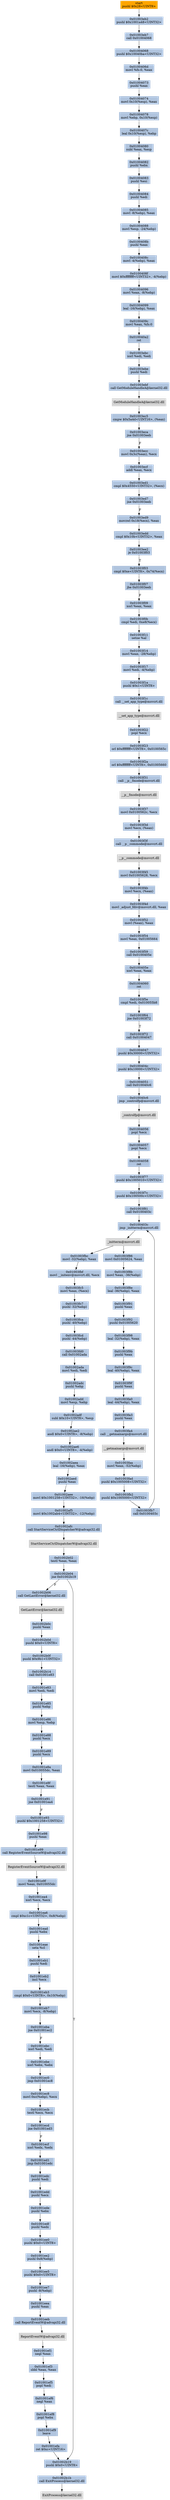 digraph G {
node[shape=rectangle,style=filled,fillcolor=lightsteelblue,color=lightsteelblue]
bgcolor="transparent"
a0x01003eb0pushl_0x28UINT8[label="start\npushl $0x28<UINT8>",color="lightgrey",fillcolor="orange"];
a0x01003eb2pushl_0x1001a48UINT32[label="0x01003eb2\npushl $0x1001a48<UINT32>"];
a0x01003eb7call_0x01004068[label="0x01003eb7\ncall 0x01004068"];
a0x01004068pushl_0x10040baUINT32[label="0x01004068\npushl $0x10040ba<UINT32>"];
a0x0100406dmovl_fs_0_eax[label="0x0100406d\nmovl %fs:0, %eax"];
a0x01004073pushl_eax[label="0x01004073\npushl %eax"];
a0x01004074movl_0x10esp__eax[label="0x01004074\nmovl 0x10(%esp), %eax"];
a0x01004078movl_ebp_0x10esp_[label="0x01004078\nmovl %ebp, 0x10(%esp)"];
a0x0100407cleal_0x10esp__ebp[label="0x0100407c\nleal 0x10(%esp), %ebp"];
a0x01004080subl_eax_esp[label="0x01004080\nsubl %eax, %esp"];
a0x01004082pushl_ebx[label="0x01004082\npushl %ebx"];
a0x01004083pushl_esi[label="0x01004083\npushl %esi"];
a0x01004084pushl_edi[label="0x01004084\npushl %edi"];
a0x01004085movl__8ebp__eax[label="0x01004085\nmovl -8(%ebp), %eax"];
a0x01004088movl_esp__24ebp_[label="0x01004088\nmovl %esp, -24(%ebp)"];
a0x0100408bpushl_eax[label="0x0100408b\npushl %eax"];
a0x0100408cmovl__4ebp__eax[label="0x0100408c\nmovl -4(%ebp), %eax"];
a0x0100408fmovl_0xffffffffUINT32__4ebp_[label="0x0100408f\nmovl $0xffffffff<UINT32>, -4(%ebp)"];
a0x01004096movl_eax__8ebp_[label="0x01004096\nmovl %eax, -8(%ebp)"];
a0x01004099leal__16ebp__eax[label="0x01004099\nleal -16(%ebp), %eax"];
a0x0100409cmovl_eax_fs_0[label="0x0100409c\nmovl %eax, %fs:0"];
a0x010040a2ret[label="0x010040a2\nret"];
a0x01003ebcxorl_edi_edi[label="0x01003ebc\nxorl %edi, %edi"];
a0x01003ebepushl_edi[label="0x01003ebe\npushl %edi"];
a0x01003ebfcall_GetModuleHandleA_kernel32_dll[label="0x01003ebf\ncall GetModuleHandleA@kernel32.dll"];
GetModuleHandleA_kernel32_dll[label="GetModuleHandleA@kernel32.dll",color="lightgrey",fillcolor="lightgrey"];
a0x01003ec5cmpw_0x5a4dUINT16_eax_[label="0x01003ec5\ncmpw $0x5a4d<UINT16>, (%eax)"];
a0x01003ecajne_0x01003eeb[label="0x01003eca\njne 0x01003eeb"];
a0x01003eccmovl_0x3ceax__ecx[label="0x01003ecc\nmovl 0x3c(%eax), %ecx"];
a0x01003ecfaddl_eax_ecx[label="0x01003ecf\naddl %eax, %ecx"];
a0x01003ed1cmpl_0x4550UINT32_ecx_[label="0x01003ed1\ncmpl $0x4550<UINT32>, (%ecx)"];
a0x01003ed7jne_0x01003eeb[label="0x01003ed7\njne 0x01003eeb"];
a0x01003ed9movzwl_0x18ecx__eax[label="0x01003ed9\nmovzwl 0x18(%ecx), %eax"];
a0x01003eddcmpl_0x10bUINT32_eax[label="0x01003edd\ncmpl $0x10b<UINT32>, %eax"];
a0x01003ee2je_0x01003f03[label="0x01003ee2\nje 0x01003f03"];
a0x01003f03cmpl_0xeUINT8_0x74ecx_[label="0x01003f03\ncmpl $0xe<UINT8>, 0x74(%ecx)"];
a0x01003f07jbe_0x01003eeb[label="0x01003f07\njbe 0x01003eeb"];
a0x01003f09xorl_eax_eax[label="0x01003f09\nxorl %eax, %eax"];
a0x01003f0bcmpl_edi_0xe8ecx_[label="0x01003f0b\ncmpl %edi, 0xe8(%ecx)"];
a0x01003f11setne_al[label="0x01003f11\nsetne %al"];
a0x01003f14movl_eax__28ebp_[label="0x01003f14\nmovl %eax, -28(%ebp)"];
a0x01003f17movl_edi__4ebp_[label="0x01003f17\nmovl %edi, -4(%ebp)"];
a0x01003f1apushl_0x1UINT8[label="0x01003f1a\npushl $0x1<UINT8>"];
a0x01003f1ccall___set_app_type_msvcrt_dll[label="0x01003f1c\ncall __set_app_type@msvcrt.dll"];
a__set_app_type_msvcrt_dll[label="__set_app_type@msvcrt.dll",color="lightgrey",fillcolor="lightgrey"];
a0x01003f22popl_ecx[label="0x01003f22\npopl %ecx"];
a0x01003f23orl_0xffffffffUINT8_0x0100565c[label="0x01003f23\norl $0xffffffff<UINT8>, 0x0100565c"];
a0x01003f2aorl_0xffffffffUINT8_0x01005660[label="0x01003f2a\norl $0xffffffff<UINT8>, 0x01005660"];
a0x01003f31call___p__fmode_msvcrt_dll[label="0x01003f31\ncall __p__fmode@msvcrt.dll"];
a__p__fmode_msvcrt_dll[label="__p__fmode@msvcrt.dll",color="lightgrey",fillcolor="lightgrey"];
a0x01003f37movl_0x0100562c_ecx[label="0x01003f37\nmovl 0x0100562c, %ecx"];
a0x01003f3dmovl_ecx_eax_[label="0x01003f3d\nmovl %ecx, (%eax)"];
a0x01003f3fcall___p__commode_msvcrt_dll[label="0x01003f3f\ncall __p__commode@msvcrt.dll"];
a__p__commode_msvcrt_dll[label="__p__commode@msvcrt.dll",color="lightgrey",fillcolor="lightgrey"];
a0x01003f45movl_0x01005628_ecx[label="0x01003f45\nmovl 0x01005628, %ecx"];
a0x01003f4bmovl_ecx_eax_[label="0x01003f4b\nmovl %ecx, (%eax)"];
a0x01003f4dmovl__adjust_fdiv_msvcrt_dll_eax[label="0x01003f4d\nmovl _adjust_fdiv@msvcrt.dll, %eax"];
a0x01003f52movl_eax__eax[label="0x01003f52\nmovl (%eax), %eax"];
a0x01003f54movl_eax_0x01005664[label="0x01003f54\nmovl %eax, 0x01005664"];
a0x01003f59call_0x0100405e[label="0x01003f59\ncall 0x0100405e"];
a0x0100405exorl_eax_eax[label="0x0100405e\nxorl %eax, %eax"];
a0x01004060ret[label="0x01004060\nret"];
a0x01003f5ecmpl_edi_0x010055b8[label="0x01003f5e\ncmpl %edi, 0x010055b8"];
a0x01003f64jne_0x01003f72[label="0x01003f64\njne 0x01003f72"];
a0x01003f72call_0x01004047[label="0x01003f72\ncall 0x01004047"];
a0x01004047pushl_0x30000UINT32[label="0x01004047\npushl $0x30000<UINT32>"];
a0x0100404cpushl_0x10000UINT32[label="0x0100404c\npushl $0x10000<UINT32>"];
a0x01004051call_0x010040c6[label="0x01004051\ncall 0x010040c6"];
a0x010040c6jmp__controlfp_msvcrt_dll[label="0x010040c6\njmp _controlfp@msvcrt.dll"];
a_controlfp_msvcrt_dll[label="_controlfp@msvcrt.dll",color="lightgrey",fillcolor="lightgrey"];
a0x01004056popl_ecx[label="0x01004056\npopl %ecx"];
a0x01004057popl_ecx[label="0x01004057\npopl %ecx"];
a0x01004058ret[label="0x01004058\nret"];
a0x01003f77pushl_0x1005010UINT32[label="0x01003f77\npushl $0x1005010<UINT32>"];
a0x01003f7cpushl_0x100500cUINT32[label="0x01003f7c\npushl $0x100500c<UINT32>"];
a0x01003f81call_0x0100403c[label="0x01003f81\ncall 0x0100403c"];
a0x0100403cjmp__initterm_msvcrt_dll[label="0x0100403c\njmp _initterm@msvcrt.dll"];
a_initterm_msvcrt_dll[label="_initterm@msvcrt.dll",color="lightgrey",fillcolor="lightgrey"];
a0x01003f86movl_0x01005624_eax[label="0x01003f86\nmovl 0x01005624, %eax"];
a0x01003f8bmovl_eax__36ebp_[label="0x01003f8b\nmovl %eax, -36(%ebp)"];
a0x01003f8eleal__36ebp__eax[label="0x01003f8e\nleal -36(%ebp), %eax"];
a0x01003f91pushl_eax[label="0x01003f91\npushl %eax"];
a0x01003f92pushl_0x01005620[label="0x01003f92\npushl 0x01005620"];
a0x01003f98leal__32ebp__eax[label="0x01003f98\nleal -32(%ebp), %eax"];
a0x01003f9bpushl_eax[label="0x01003f9b\npushl %eax"];
a0x01003f9cleal__40ebp__eax[label="0x01003f9c\nleal -40(%ebp), %eax"];
a0x01003f9fpushl_eax[label="0x01003f9f\npushl %eax"];
a0x01003fa0leal__44ebp__eax[label="0x01003fa0\nleal -44(%ebp), %eax"];
a0x01003fa3pushl_eax[label="0x01003fa3\npushl %eax"];
a0x01003fa4call___getmainargs_msvcrt_dll[label="0x01003fa4\ncall __getmainargs@msvcrt.dll"];
a__getmainargs_msvcrt_dll[label="__getmainargs@msvcrt.dll",color="lightgrey",fillcolor="lightgrey"];
a0x01003faamovl_eax__52ebp_[label="0x01003faa\nmovl %eax, -52(%ebp)"];
a0x01003fadpushl_0x1005008UINT32[label="0x01003fad\npushl $0x1005008<UINT32>"];
a0x01003fb2pushl_0x1005000UINT32[label="0x01003fb2\npushl $0x1005000<UINT32>"];
a0x01003fb7call_0x0100403c[label="0x01003fb7\ncall 0x0100403c"];
a0x01003fbcmovl__32ebp__eax[label="0x01003fbc\nmovl -32(%ebp), %eax"];
a0x01003fbfmovl___initenv_msvcrt_dll_ecx[label="0x01003fbf\nmovl __initenv@msvcrt.dll, %ecx"];
a0x01003fc5movl_eax_ecx_[label="0x01003fc5\nmovl %eax, (%ecx)"];
a0x01003fc7pushl__32ebp_[label="0x01003fc7\npushl -32(%ebp)"];
a0x01003fcapushl__40ebp_[label="0x01003fca\npushl -40(%ebp)"];
a0x01003fcdpushl__44ebp_[label="0x01003fcd\npushl -44(%ebp)"];
a0x01003fd0call_0x01002ada[label="0x01003fd0\ncall 0x01002ada"];
a0x01002adamovl_edi_edi[label="0x01002ada\nmovl %edi, %edi"];
a0x01002adcpushl_ebp[label="0x01002adc\npushl %ebp"];
a0x01002addmovl_esp_ebp[label="0x01002add\nmovl %esp, %ebp"];
a0x01002adfsubl_0x10UINT8_esp[label="0x01002adf\nsubl $0x10<UINT8>, %esp"];
a0x01002ae2andl_0x0UINT8__8ebp_[label="0x01002ae2\nandl $0x0<UINT8>, -8(%ebp)"];
a0x01002ae6andl_0x0UINT8__4ebp_[label="0x01002ae6\nandl $0x0<UINT8>, -4(%ebp)"];
a0x01002aealeal__16ebp__eax[label="0x01002aea\nleal -16(%ebp), %eax"];
a0x01002aedpushl_eax[label="0x01002aed\npushl %eax"];
a0x01002aeemovl_0x1001258UINT32__16ebp_[label="0x01002aee\nmovl $0x1001258<UINT32>, -16(%ebp)"];
a0x01002af5movl_0x1002ab4UINT32__12ebp_[label="0x01002af5\nmovl $0x1002ab4<UINT32>, -12(%ebp)"];
a0x01002afccall_StartServiceCtrlDispatcherW_advapi32_dll[label="0x01002afc\ncall StartServiceCtrlDispatcherW@advapi32.dll"];
StartServiceCtrlDispatcherW_advapi32_dll[label="StartServiceCtrlDispatcherW@advapi32.dll",color="lightgrey",fillcolor="lightgrey"];
a0x01002b02testl_eax_eax[label="0x01002b02\ntestl %eax, %eax"];
a0x01002b04jne_0x01002b19[label="0x01002b04\njne 0x01002b19"];
a0x01002b06call_GetLastError_kernel32_dll[label="0x01002b06\ncall GetLastError@kernel32.dll"];
a0x01002b19pushl_0x0UINT8[label="0x01002b19\npushl $0x0<UINT8>"];
a0x01002b1bcall_ExitProcess_kernel32_dll[label="0x01002b1b\ncall ExitProcess@kernel32.dll"];
ExitProcess_kernel32_dll[label="ExitProcess@kernel32.dll",color="lightgrey",fillcolor="lightgrey"];
GetLastError_kernel32_dll[label="GetLastError@kernel32.dll",color="lightgrey",fillcolor="lightgrey"];
a0x01002b0cpushl_eax[label="0x01002b0c\npushl %eax"];
a0x01002b0dpushl_0x0UINT8[label="0x01002b0d\npushl $0x0<UINT8>"];
a0x01002b0fpushl_0x9b1UINT32[label="0x01002b0f\npushl $0x9b1<UINT32>"];
a0x01002b14call_0x01001e83[label="0x01002b14\ncall 0x01001e83"];
a0x01001e83movl_edi_edi[label="0x01001e83\nmovl %edi, %edi"];
a0x01001e85pushl_ebp[label="0x01001e85\npushl %ebp"];
a0x01001e86movl_esp_ebp[label="0x01001e86\nmovl %esp, %ebp"];
a0x01001e88pushl_ecx[label="0x01001e88\npushl %ecx"];
a0x01001e89pushl_ecx[label="0x01001e89\npushl %ecx"];
a0x01001e8amovl_0x010055dc_eax[label="0x01001e8a\nmovl 0x010055dc, %eax"];
a0x01001e8ftestl_eax_eax[label="0x01001e8f\ntestl %eax, %eax"];
a0x01001e91jne_0x01001ea4[label="0x01001e91\njne 0x01001ea4"];
a0x01001e93pushl_0x1001258UINT32[label="0x01001e93\npushl $0x1001258<UINT32>"];
a0x01001e98pushl_eax[label="0x01001e98\npushl %eax"];
a0x01001e99call_RegisterEventSourceW_advapi32_dll[label="0x01001e99\ncall RegisterEventSourceW@advapi32.dll"];
RegisterEventSourceW_advapi32_dll[label="RegisterEventSourceW@advapi32.dll",color="lightgrey",fillcolor="lightgrey"];
a0x01001e9fmovl_eax_0x010055dc[label="0x01001e9f\nmovl %eax, 0x010055dc"];
a0x01001ea4xorl_ecx_ecx[label="0x01001ea4\nxorl %ecx, %ecx"];
a0x01001ea6cmpl_0xc1cUINT32_0x8ebp_[label="0x01001ea6\ncmpl $0xc1c<UINT32>, 0x8(%ebp)"];
a0x01001eadpushl_ebx[label="0x01001ead\npushl %ebx"];
a0x01001eaeseta_cl[label="0x01001eae\nseta %cl"];
a0x01001eb1pushl_edi[label="0x01001eb1\npushl %edi"];
a0x01001eb2incl_ecx[label="0x01001eb2\nincl %ecx"];
a0x01001eb3cmpl_0x0UINT8_0x10ebp_[label="0x01001eb3\ncmpl $0x0<UINT8>, 0x10(%ebp)"];
a0x01001eb7movl_ecx__8ebp_[label="0x01001eb7\nmovl %ecx, -8(%ebp)"];
a0x01001ebajne_0x01001ec2[label="0x01001eba\njne 0x01001ec2"];
a0x01001ebcxorl_edi_edi[label="0x01001ebc\nxorl %edi, %edi"];
a0x01001ebexorl_ebx_ebx[label="0x01001ebe\nxorl %ebx, %ebx"];
a0x01001ec0jmp_0x01001ec8[label="0x01001ec0\njmp 0x01001ec8"];
a0x01001ec8movl_0xcebp__ecx[label="0x01001ec8\nmovl 0xc(%ebp), %ecx"];
a0x01001ecbtestl_ecx_ecx[label="0x01001ecb\ntestl %ecx, %ecx"];
a0x01001ecdjne_0x01001ed3[label="0x01001ecd\njne 0x01001ed3"];
a0x01001ecfxorl_edx_edx[label="0x01001ecf\nxorl %edx, %edx"];
a0x01001ed1jmp_0x01001edc[label="0x01001ed1\njmp 0x01001edc"];
a0x01001edcpushl_edi[label="0x01001edc\npushl %edi"];
a0x01001eddpushl_ecx[label="0x01001edd\npushl %ecx"];
a0x01001edepushl_ebx[label="0x01001ede\npushl %ebx"];
a0x01001edfpushl_edx[label="0x01001edf\npushl %edx"];
a0x01001ee0pushl_0x0UINT8[label="0x01001ee0\npushl $0x0<UINT8>"];
a0x01001ee2pushl_0x8ebp_[label="0x01001ee2\npushl 0x8(%ebp)"];
a0x01001ee5pushl_0x0UINT8[label="0x01001ee5\npushl $0x0<UINT8>"];
a0x01001ee7pushl__8ebp_[label="0x01001ee7\npushl -8(%ebp)"];
a0x01001eeapushl_eax[label="0x01001eea\npushl %eax"];
a0x01001eebcall_ReportEventW_advapi32_dll[label="0x01001eeb\ncall ReportEventW@advapi32.dll"];
ReportEventW_advapi32_dll[label="ReportEventW@advapi32.dll",color="lightgrey",fillcolor="lightgrey"];
a0x01001ef1negl_eax[label="0x01001ef1\nnegl %eax"];
a0x01001ef3sbbl_eax_eax[label="0x01001ef3\nsbbl %eax, %eax"];
a0x01001ef5popl_edi[label="0x01001ef5\npopl %edi"];
a0x01001ef6negl_eax[label="0x01001ef6\nnegl %eax"];
a0x01001ef8popl_ebx[label="0x01001ef8\npopl %ebx"];
a0x01001ef9leave_[label="0x01001ef9\nleave "];
a0x01001efaret_0xcUINT16[label="0x01001efa\nret $0xc<UINT16>"];
a0x01003eb0pushl_0x28UINT8 -> a0x01003eb2pushl_0x1001a48UINT32 [color="#000000"];
a0x01003eb2pushl_0x1001a48UINT32 -> a0x01003eb7call_0x01004068 [color="#000000"];
a0x01003eb7call_0x01004068 -> a0x01004068pushl_0x10040baUINT32 [color="#000000"];
a0x01004068pushl_0x10040baUINT32 -> a0x0100406dmovl_fs_0_eax [color="#000000"];
a0x0100406dmovl_fs_0_eax -> a0x01004073pushl_eax [color="#000000"];
a0x01004073pushl_eax -> a0x01004074movl_0x10esp__eax [color="#000000"];
a0x01004074movl_0x10esp__eax -> a0x01004078movl_ebp_0x10esp_ [color="#000000"];
a0x01004078movl_ebp_0x10esp_ -> a0x0100407cleal_0x10esp__ebp [color="#000000"];
a0x0100407cleal_0x10esp__ebp -> a0x01004080subl_eax_esp [color="#000000"];
a0x01004080subl_eax_esp -> a0x01004082pushl_ebx [color="#000000"];
a0x01004082pushl_ebx -> a0x01004083pushl_esi [color="#000000"];
a0x01004083pushl_esi -> a0x01004084pushl_edi [color="#000000"];
a0x01004084pushl_edi -> a0x01004085movl__8ebp__eax [color="#000000"];
a0x01004085movl__8ebp__eax -> a0x01004088movl_esp__24ebp_ [color="#000000"];
a0x01004088movl_esp__24ebp_ -> a0x0100408bpushl_eax [color="#000000"];
a0x0100408bpushl_eax -> a0x0100408cmovl__4ebp__eax [color="#000000"];
a0x0100408cmovl__4ebp__eax -> a0x0100408fmovl_0xffffffffUINT32__4ebp_ [color="#000000"];
a0x0100408fmovl_0xffffffffUINT32__4ebp_ -> a0x01004096movl_eax__8ebp_ [color="#000000"];
a0x01004096movl_eax__8ebp_ -> a0x01004099leal__16ebp__eax [color="#000000"];
a0x01004099leal__16ebp__eax -> a0x0100409cmovl_eax_fs_0 [color="#000000"];
a0x0100409cmovl_eax_fs_0 -> a0x010040a2ret [color="#000000"];
a0x010040a2ret -> a0x01003ebcxorl_edi_edi [color="#000000"];
a0x01003ebcxorl_edi_edi -> a0x01003ebepushl_edi [color="#000000"];
a0x01003ebepushl_edi -> a0x01003ebfcall_GetModuleHandleA_kernel32_dll [color="#000000"];
a0x01003ebfcall_GetModuleHandleA_kernel32_dll -> GetModuleHandleA_kernel32_dll [color="#000000"];
GetModuleHandleA_kernel32_dll -> a0x01003ec5cmpw_0x5a4dUINT16_eax_ [color="#000000"];
a0x01003ec5cmpw_0x5a4dUINT16_eax_ -> a0x01003ecajne_0x01003eeb [color="#000000"];
a0x01003ecajne_0x01003eeb -> a0x01003eccmovl_0x3ceax__ecx [color="#000000",label="F"];
a0x01003eccmovl_0x3ceax__ecx -> a0x01003ecfaddl_eax_ecx [color="#000000"];
a0x01003ecfaddl_eax_ecx -> a0x01003ed1cmpl_0x4550UINT32_ecx_ [color="#000000"];
a0x01003ed1cmpl_0x4550UINT32_ecx_ -> a0x01003ed7jne_0x01003eeb [color="#000000"];
a0x01003ed7jne_0x01003eeb -> a0x01003ed9movzwl_0x18ecx__eax [color="#000000",label="F"];
a0x01003ed9movzwl_0x18ecx__eax -> a0x01003eddcmpl_0x10bUINT32_eax [color="#000000"];
a0x01003eddcmpl_0x10bUINT32_eax -> a0x01003ee2je_0x01003f03 [color="#000000"];
a0x01003ee2je_0x01003f03 -> a0x01003f03cmpl_0xeUINT8_0x74ecx_ [color="#000000",label="T"];
a0x01003f03cmpl_0xeUINT8_0x74ecx_ -> a0x01003f07jbe_0x01003eeb [color="#000000"];
a0x01003f07jbe_0x01003eeb -> a0x01003f09xorl_eax_eax [color="#000000",label="F"];
a0x01003f09xorl_eax_eax -> a0x01003f0bcmpl_edi_0xe8ecx_ [color="#000000"];
a0x01003f0bcmpl_edi_0xe8ecx_ -> a0x01003f11setne_al [color="#000000"];
a0x01003f11setne_al -> a0x01003f14movl_eax__28ebp_ [color="#000000"];
a0x01003f14movl_eax__28ebp_ -> a0x01003f17movl_edi__4ebp_ [color="#000000"];
a0x01003f17movl_edi__4ebp_ -> a0x01003f1apushl_0x1UINT8 [color="#000000"];
a0x01003f1apushl_0x1UINT8 -> a0x01003f1ccall___set_app_type_msvcrt_dll [color="#000000"];
a0x01003f1ccall___set_app_type_msvcrt_dll -> a__set_app_type_msvcrt_dll [color="#000000"];
a__set_app_type_msvcrt_dll -> a0x01003f22popl_ecx [color="#000000"];
a0x01003f22popl_ecx -> a0x01003f23orl_0xffffffffUINT8_0x0100565c [color="#000000"];
a0x01003f23orl_0xffffffffUINT8_0x0100565c -> a0x01003f2aorl_0xffffffffUINT8_0x01005660 [color="#000000"];
a0x01003f2aorl_0xffffffffUINT8_0x01005660 -> a0x01003f31call___p__fmode_msvcrt_dll [color="#000000"];
a0x01003f31call___p__fmode_msvcrt_dll -> a__p__fmode_msvcrt_dll [color="#000000"];
a__p__fmode_msvcrt_dll -> a0x01003f37movl_0x0100562c_ecx [color="#000000"];
a0x01003f37movl_0x0100562c_ecx -> a0x01003f3dmovl_ecx_eax_ [color="#000000"];
a0x01003f3dmovl_ecx_eax_ -> a0x01003f3fcall___p__commode_msvcrt_dll [color="#000000"];
a0x01003f3fcall___p__commode_msvcrt_dll -> a__p__commode_msvcrt_dll [color="#000000"];
a__p__commode_msvcrt_dll -> a0x01003f45movl_0x01005628_ecx [color="#000000"];
a0x01003f45movl_0x01005628_ecx -> a0x01003f4bmovl_ecx_eax_ [color="#000000"];
a0x01003f4bmovl_ecx_eax_ -> a0x01003f4dmovl__adjust_fdiv_msvcrt_dll_eax [color="#000000"];
a0x01003f4dmovl__adjust_fdiv_msvcrt_dll_eax -> a0x01003f52movl_eax__eax [color="#000000"];
a0x01003f52movl_eax__eax -> a0x01003f54movl_eax_0x01005664 [color="#000000"];
a0x01003f54movl_eax_0x01005664 -> a0x01003f59call_0x0100405e [color="#000000"];
a0x01003f59call_0x0100405e -> a0x0100405exorl_eax_eax [color="#000000"];
a0x0100405exorl_eax_eax -> a0x01004060ret [color="#000000"];
a0x01004060ret -> a0x01003f5ecmpl_edi_0x010055b8 [color="#000000"];
a0x01003f5ecmpl_edi_0x010055b8 -> a0x01003f64jne_0x01003f72 [color="#000000"];
a0x01003f64jne_0x01003f72 -> a0x01003f72call_0x01004047 [color="#000000",label="T"];
a0x01003f72call_0x01004047 -> a0x01004047pushl_0x30000UINT32 [color="#000000"];
a0x01004047pushl_0x30000UINT32 -> a0x0100404cpushl_0x10000UINT32 [color="#000000"];
a0x0100404cpushl_0x10000UINT32 -> a0x01004051call_0x010040c6 [color="#000000"];
a0x01004051call_0x010040c6 -> a0x010040c6jmp__controlfp_msvcrt_dll [color="#000000"];
a0x010040c6jmp__controlfp_msvcrt_dll -> a_controlfp_msvcrt_dll [color="#000000"];
a_controlfp_msvcrt_dll -> a0x01004056popl_ecx [color="#000000"];
a0x01004056popl_ecx -> a0x01004057popl_ecx [color="#000000"];
a0x01004057popl_ecx -> a0x01004058ret [color="#000000"];
a0x01004058ret -> a0x01003f77pushl_0x1005010UINT32 [color="#000000"];
a0x01003f77pushl_0x1005010UINT32 -> a0x01003f7cpushl_0x100500cUINT32 [color="#000000"];
a0x01003f7cpushl_0x100500cUINT32 -> a0x01003f81call_0x0100403c [color="#000000"];
a0x01003f81call_0x0100403c -> a0x0100403cjmp__initterm_msvcrt_dll [color="#000000"];
a0x0100403cjmp__initterm_msvcrt_dll -> a_initterm_msvcrt_dll [color="#000000"];
a_initterm_msvcrt_dll -> a0x01003f86movl_0x01005624_eax [color="#000000"];
a0x01003f86movl_0x01005624_eax -> a0x01003f8bmovl_eax__36ebp_ [color="#000000"];
a0x01003f8bmovl_eax__36ebp_ -> a0x01003f8eleal__36ebp__eax [color="#000000"];
a0x01003f8eleal__36ebp__eax -> a0x01003f91pushl_eax [color="#000000"];
a0x01003f91pushl_eax -> a0x01003f92pushl_0x01005620 [color="#000000"];
a0x01003f92pushl_0x01005620 -> a0x01003f98leal__32ebp__eax [color="#000000"];
a0x01003f98leal__32ebp__eax -> a0x01003f9bpushl_eax [color="#000000"];
a0x01003f9bpushl_eax -> a0x01003f9cleal__40ebp__eax [color="#000000"];
a0x01003f9cleal__40ebp__eax -> a0x01003f9fpushl_eax [color="#000000"];
a0x01003f9fpushl_eax -> a0x01003fa0leal__44ebp__eax [color="#000000"];
a0x01003fa0leal__44ebp__eax -> a0x01003fa3pushl_eax [color="#000000"];
a0x01003fa3pushl_eax -> a0x01003fa4call___getmainargs_msvcrt_dll [color="#000000"];
a0x01003fa4call___getmainargs_msvcrt_dll -> a__getmainargs_msvcrt_dll [color="#000000"];
a__getmainargs_msvcrt_dll -> a0x01003faamovl_eax__52ebp_ [color="#000000"];
a0x01003faamovl_eax__52ebp_ -> a0x01003fadpushl_0x1005008UINT32 [color="#000000"];
a0x01003fadpushl_0x1005008UINT32 -> a0x01003fb2pushl_0x1005000UINT32 [color="#000000"];
a0x01003fb2pushl_0x1005000UINT32 -> a0x01003fb7call_0x0100403c [color="#000000"];
a0x01003fb7call_0x0100403c -> a0x0100403cjmp__initterm_msvcrt_dll [color="#000000"];
a_initterm_msvcrt_dll -> a0x01003fbcmovl__32ebp__eax [color="#000000"];
a0x01003fbcmovl__32ebp__eax -> a0x01003fbfmovl___initenv_msvcrt_dll_ecx [color="#000000"];
a0x01003fbfmovl___initenv_msvcrt_dll_ecx -> a0x01003fc5movl_eax_ecx_ [color="#000000"];
a0x01003fc5movl_eax_ecx_ -> a0x01003fc7pushl__32ebp_ [color="#000000"];
a0x01003fc7pushl__32ebp_ -> a0x01003fcapushl__40ebp_ [color="#000000"];
a0x01003fcapushl__40ebp_ -> a0x01003fcdpushl__44ebp_ [color="#000000"];
a0x01003fcdpushl__44ebp_ -> a0x01003fd0call_0x01002ada [color="#000000"];
a0x01003fd0call_0x01002ada -> a0x01002adamovl_edi_edi [color="#000000"];
a0x01002adamovl_edi_edi -> a0x01002adcpushl_ebp [color="#000000"];
a0x01002adcpushl_ebp -> a0x01002addmovl_esp_ebp [color="#000000"];
a0x01002addmovl_esp_ebp -> a0x01002adfsubl_0x10UINT8_esp [color="#000000"];
a0x01002adfsubl_0x10UINT8_esp -> a0x01002ae2andl_0x0UINT8__8ebp_ [color="#000000"];
a0x01002ae2andl_0x0UINT8__8ebp_ -> a0x01002ae6andl_0x0UINT8__4ebp_ [color="#000000"];
a0x01002ae6andl_0x0UINT8__4ebp_ -> a0x01002aealeal__16ebp__eax [color="#000000"];
a0x01002aealeal__16ebp__eax -> a0x01002aedpushl_eax [color="#000000"];
a0x01002aedpushl_eax -> a0x01002aeemovl_0x1001258UINT32__16ebp_ [color="#000000"];
a0x01002aeemovl_0x1001258UINT32__16ebp_ -> a0x01002af5movl_0x1002ab4UINT32__12ebp_ [color="#000000"];
a0x01002af5movl_0x1002ab4UINT32__12ebp_ -> a0x01002afccall_StartServiceCtrlDispatcherW_advapi32_dll [color="#000000"];
a0x01002afccall_StartServiceCtrlDispatcherW_advapi32_dll -> StartServiceCtrlDispatcherW_advapi32_dll [color="#000000"];
StartServiceCtrlDispatcherW_advapi32_dll -> a0x01002b02testl_eax_eax [color="#000000"];
a0x01002b02testl_eax_eax -> a0x01002b04jne_0x01002b19 [color="#000000"];
a0x01002b04jne_0x01002b19 -> a0x01002b06call_GetLastError_kernel32_dll [color="#000000",label="F"];
a0x01002b04jne_0x01002b19 -> a0x01002b19pushl_0x0UINT8 [color="#000000",label="T"];
a0x01002b19pushl_0x0UINT8 -> a0x01002b1bcall_ExitProcess_kernel32_dll [color="#000000"];
a0x01002b1bcall_ExitProcess_kernel32_dll -> ExitProcess_kernel32_dll [color="#000000"];
a0x01002b06call_GetLastError_kernel32_dll -> GetLastError_kernel32_dll [color="#000000"];
GetLastError_kernel32_dll -> a0x01002b0cpushl_eax [color="#000000"];
a0x01002b0cpushl_eax -> a0x01002b0dpushl_0x0UINT8 [color="#000000"];
a0x01002b0dpushl_0x0UINT8 -> a0x01002b0fpushl_0x9b1UINT32 [color="#000000"];
a0x01002b0fpushl_0x9b1UINT32 -> a0x01002b14call_0x01001e83 [color="#000000"];
a0x01002b14call_0x01001e83 -> a0x01001e83movl_edi_edi [color="#000000"];
a0x01001e83movl_edi_edi -> a0x01001e85pushl_ebp [color="#000000"];
a0x01001e85pushl_ebp -> a0x01001e86movl_esp_ebp [color="#000000"];
a0x01001e86movl_esp_ebp -> a0x01001e88pushl_ecx [color="#000000"];
a0x01001e88pushl_ecx -> a0x01001e89pushl_ecx [color="#000000"];
a0x01001e89pushl_ecx -> a0x01001e8amovl_0x010055dc_eax [color="#000000"];
a0x01001e8amovl_0x010055dc_eax -> a0x01001e8ftestl_eax_eax [color="#000000"];
a0x01001e8ftestl_eax_eax -> a0x01001e91jne_0x01001ea4 [color="#000000"];
a0x01001e91jne_0x01001ea4 -> a0x01001e93pushl_0x1001258UINT32 [color="#000000",label="F"];
a0x01001e93pushl_0x1001258UINT32 -> a0x01001e98pushl_eax [color="#000000"];
a0x01001e98pushl_eax -> a0x01001e99call_RegisterEventSourceW_advapi32_dll [color="#000000"];
a0x01001e99call_RegisterEventSourceW_advapi32_dll -> RegisterEventSourceW_advapi32_dll [color="#000000"];
RegisterEventSourceW_advapi32_dll -> a0x01001e9fmovl_eax_0x010055dc [color="#000000"];
a0x01001e9fmovl_eax_0x010055dc -> a0x01001ea4xorl_ecx_ecx [color="#000000"];
a0x01001ea4xorl_ecx_ecx -> a0x01001ea6cmpl_0xc1cUINT32_0x8ebp_ [color="#000000"];
a0x01001ea6cmpl_0xc1cUINT32_0x8ebp_ -> a0x01001eadpushl_ebx [color="#000000"];
a0x01001eadpushl_ebx -> a0x01001eaeseta_cl [color="#000000"];
a0x01001eaeseta_cl -> a0x01001eb1pushl_edi [color="#000000"];
a0x01001eb1pushl_edi -> a0x01001eb2incl_ecx [color="#000000"];
a0x01001eb2incl_ecx -> a0x01001eb3cmpl_0x0UINT8_0x10ebp_ [color="#000000"];
a0x01001eb3cmpl_0x0UINT8_0x10ebp_ -> a0x01001eb7movl_ecx__8ebp_ [color="#000000"];
a0x01001eb7movl_ecx__8ebp_ -> a0x01001ebajne_0x01001ec2 [color="#000000"];
a0x01001ebajne_0x01001ec2 -> a0x01001ebcxorl_edi_edi [color="#000000",label="F"];
a0x01001ebcxorl_edi_edi -> a0x01001ebexorl_ebx_ebx [color="#000000"];
a0x01001ebexorl_ebx_ebx -> a0x01001ec0jmp_0x01001ec8 [color="#000000"];
a0x01001ec0jmp_0x01001ec8 -> a0x01001ec8movl_0xcebp__ecx [color="#000000"];
a0x01001ec8movl_0xcebp__ecx -> a0x01001ecbtestl_ecx_ecx [color="#000000"];
a0x01001ecbtestl_ecx_ecx -> a0x01001ecdjne_0x01001ed3 [color="#000000"];
a0x01001ecdjne_0x01001ed3 -> a0x01001ecfxorl_edx_edx [color="#000000",label="F"];
a0x01001ecfxorl_edx_edx -> a0x01001ed1jmp_0x01001edc [color="#000000"];
a0x01001ed1jmp_0x01001edc -> a0x01001edcpushl_edi [color="#000000"];
a0x01001edcpushl_edi -> a0x01001eddpushl_ecx [color="#000000"];
a0x01001eddpushl_ecx -> a0x01001edepushl_ebx [color="#000000"];
a0x01001edepushl_ebx -> a0x01001edfpushl_edx [color="#000000"];
a0x01001edfpushl_edx -> a0x01001ee0pushl_0x0UINT8 [color="#000000"];
a0x01001ee0pushl_0x0UINT8 -> a0x01001ee2pushl_0x8ebp_ [color="#000000"];
a0x01001ee2pushl_0x8ebp_ -> a0x01001ee5pushl_0x0UINT8 [color="#000000"];
a0x01001ee5pushl_0x0UINT8 -> a0x01001ee7pushl__8ebp_ [color="#000000"];
a0x01001ee7pushl__8ebp_ -> a0x01001eeapushl_eax [color="#000000"];
a0x01001eeapushl_eax -> a0x01001eebcall_ReportEventW_advapi32_dll [color="#000000"];
a0x01001eebcall_ReportEventW_advapi32_dll -> ReportEventW_advapi32_dll [color="#000000"];
ReportEventW_advapi32_dll -> a0x01001ef1negl_eax [color="#000000"];
a0x01001ef1negl_eax -> a0x01001ef3sbbl_eax_eax [color="#000000"];
a0x01001ef3sbbl_eax_eax -> a0x01001ef5popl_edi [color="#000000"];
a0x01001ef5popl_edi -> a0x01001ef6negl_eax [color="#000000"];
a0x01001ef6negl_eax -> a0x01001ef8popl_ebx [color="#000000"];
a0x01001ef8popl_ebx -> a0x01001ef9leave_ [color="#000000"];
a0x01001ef9leave_ -> a0x01001efaret_0xcUINT16 [color="#000000"];
a0x01001efaret_0xcUINT16 -> a0x01002b19pushl_0x0UINT8 [color="#000000"];
}
